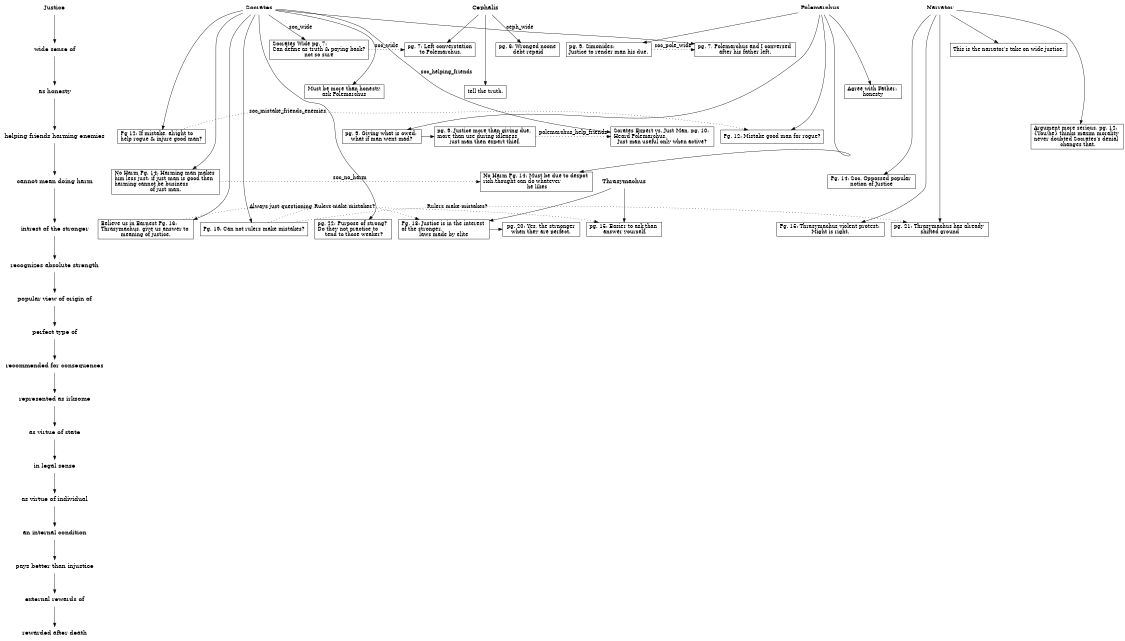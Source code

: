 digraph justice {
  ranksep=.75; size = "7.5,7.5"; aspect=1;
  {
    // node [style=tapered, arrowhead=none, shape=plaintext, fontsize=16];
    node [shape=plaintext, fontsize=16];
    /* justice graph */
    Justice -> "wide sense of" -> "as honesty" -> "helping friends harming enemies" -> "cannot mean doing harm" -> "intrest of the stronger" -> "recognizes absolute strength"
             -> "popular view of origin of" -> "perfect type of" -> "recommended for consequences" -> "represented as irksome"
             -> "as virtue of state" -> "in legal sense" -> "as virtue of individual" -> "an internal condition" 
             -> "pays better than injustice" -> "external rewards of" -> "rewarded after death";
  /* characters */
    "Socrates"; "Cephalis"; "Polemarchus"; "Thrasymachus"; "Narrator";
  }

  // node [style=tapered, arrowhead=none, shape=plaintext, fontsize=16];
  node [shape=box];
  { rank = same; "wide sense of"; soc_wide; ceph_wide; narr_wide; ceph_soc_wide; soc_pole_wide; pole_wide; }
  { rank = same; "as honesty"; "soc_honesty"; ceph_honesty; pole_honesty; }
  { rank = same; "helping friends harming enemies"; soc_help_friends; pole_help_friends; pole_help_friends_2; pole_mistake_friends_enemies; soc_mistake_friends_enemies; narr_help_friends; }
  { rank = same; "cannot mean doing harm"; soc_no_harm; pole_no_harm; narr_no_harm;}
  { rank = same; "intrest of the stronger"; soc_thras_crit; strong_make_mistake; thras_soc_crit; thras_int_stronger; thras_perfect_stronger; narr_intrest_of_stronger; narr_perfect_stronger; soc_tend_weak;}

  "Socrates" -> soc_wide [label = "soc_wide"];
  "Socrates" -> soc_help_friends [label = "soc_helping_friends"];
  "Socrates" -> soc_pole_wide;
    pole_wide -> soc_pole_wide [label = "soc_pole_wide", style="dotted"];
  "Socrates" -> "soc_honesty" ;
    soc_wide -> ceph_soc_wide [label = "soc_wide", style="dotted"];
  "Socrates" -> soc_mistake_friends_enemies;
    soc_mistake_friends_enemies -> pole_mistake_friends_enemies [label = "soc_mistake_friends_enemies", style="dotted"];
  "Socrates" -> soc_no_harm;
    soc_no_harm -> pole_no_harm [label = "soc_no_harm", style="dotted"];
  "Socrates" -> soc_thras_crit;
    soc_thras_crit -> thras_soc_crit [label = "Always just questioning", style="dotted"];
  "Socrates" -> strong_make_mistake;
    strong_make_mistake -> thras_int_stronger [label = "Rulers make mistakes?", style="dotted"];
    strong_make_mistake -> narr_perfect_stronger [label = "Rulers make mistakes?", style="dotted"];
  "Socrates" -> soc_tend_weak

  "Cephalis" -> ceph_wide [label = "ceph_wide"];
  "Cephalis" -> ceph_soc_wide;
  "Cephalis" -> ceph_honesty;

  "Polemarchus" -> pole_wide;
  "Polemarchus" -> pole_honesty;
  "Polemarchus" -> pole_help_friends;
  "Polemarchus" -> pole_mistake_friends_enemies;
  pole_help_friends -> pole_help_friends_2;
    pole_help_friends_2 -> soc_help_friends [label = "polemarchus_help_friends", style="dotted"];
  "Polemarchus" -> pole_no_harm;

  "Thrasymachus" -> thras_soc_crit;
  "Thrasymachus" -> thras_int_stronger;
    thras_int_stronger -> thras_perfect_stronger;

  "Narrator" -> narr_wide;
  "Narrator" -> narr_help_friends;
  "Narrator" -> narr_no_harm;
  "Narrator" -> narr_intrest_of_stronger;
  "Narrator" -> narr_perfect_stronger;
    
  //Socrates
  soc_wide [label = "Socrates Wide pg. 7: \lCan define as truth & paying back?\lnot so sure"]
  soc_honesty [label  = "Must be more than honesty,\lask Polemarchus"]
  soc_help_friends [label = "Sorates Expert vs. Just Man, pg. 10: \lHeard Polemarchus, \lJust man useful only when active?"]
  soc_mistake_friends_enemies [label = "Pg 12: If mistake, alright to \lhelp rogue & injure good man?"]
  soc_no_harm [label = "No Harm Pg. 14: Harming man makes \lhim less just; if just man is good then \lharming cannot be business \lof just man."]
  soc_thras_crit [label = "Believe us in Earnest Pg. 16: \lThrasymachus, give us answer to \lmeaning of justice."]
  strong_make_mistake [label = "Pg. 19: Can not rulers make mistakes?"]
  soc_tend_weak [label = "pg. 22: Purpose of strong? \lDo they not practice to \l tend to those weaker?"]

  //Cephalis
  ceph_wide [label = "pg. 6: Wronged noone\l debt repaid"]
    ceph_soc_wide [label = "pg. 7: Left converstation\l to Polemarchus."]
  ceph_honesty [label = "tell the truth."]

  //Polemarchus
  soc_pole_wide [label = "pg. 7, Polemarchus and I conversed \lafter his father left."]
  pole_wide [label = "pg. 9, Simonides: \lJustice to render man his due."]
  pole_honesty [label = "Agree with Father: \lhonesty"]
  pole_help_friends [label="pg. 9, Giving what is owed: \lwhat if man went mad?"]
  pole_help_friends_2 [label= "pg. 9, Justice more than giving due. \lmore than use during idleness \ljust man then expert thief."]
  pole_mistake_friends_enemies [label = "Pg. 12: Mistake good man for rogue?"]
  pole_no_harm [label = "No Harm Pg. 14: Must be due to despot \lrich,thought can do whatever \l he likes"]

  //Thrasymachus
  thras_soc_crit [label="pg. 15: Easier to ask than \l answer yourself."]
  thras_int_stronger [label ="Pg. 18: Justice is in the interest \lof the stronger. \llaws made by elite"]
  thras_perfect_stronger [label =" pg. 20: Yes, the strnonger \lwhen they are perfect."]

  //Narrator
  narr_wide [label = "This is the narrator's take on wide justice."]
  narr_help_friends [label = "Argument more serious, pg. 12: \l{You/he} thinks maxim morality \lnever doubted Socrates's denial \l changes that."]
  narr_no_harm [label = "Pg. 14: Soc. Oppossed popular \lnotion of Justice"]
  narr_intrest_of_stronger [label = "Pg. 15: Thrasymachus violent protest: \lMight is right."]
  narr_perfect_stronger [label = "pg. 21: Thrasymachus has already \lshifted ground"]
}
